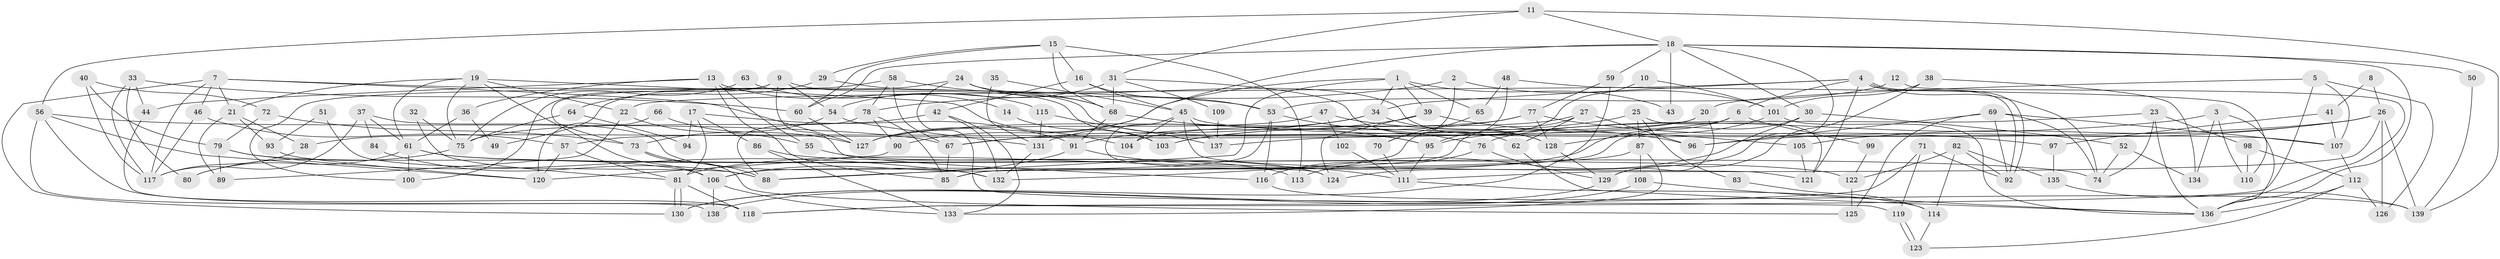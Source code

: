 // coarse degree distribution, {18: 0.01818181818181818, 3: 0.16363636363636364, 4: 0.07272727272727272, 7: 0.09090909090909091, 10: 0.05454545454545454, 6: 0.16363636363636364, 9: 0.07272727272727272, 2: 0.12727272727272726, 17: 0.01818181818181818, 5: 0.10909090909090909, 8: 0.05454545454545454, 20: 0.01818181818181818, 12: 0.01818181818181818, 11: 0.01818181818181818}
// Generated by graph-tools (version 1.1) at 2025/18/03/04/25 18:18:50]
// undirected, 139 vertices, 278 edges
graph export_dot {
graph [start="1"]
  node [color=gray90,style=filled];
  1;
  2;
  3;
  4;
  5;
  6;
  7;
  8;
  9;
  10;
  11;
  12;
  13;
  14;
  15;
  16;
  17;
  18;
  19;
  20;
  21;
  22;
  23;
  24;
  25;
  26;
  27;
  28;
  29;
  30;
  31;
  32;
  33;
  34;
  35;
  36;
  37;
  38;
  39;
  40;
  41;
  42;
  43;
  44;
  45;
  46;
  47;
  48;
  49;
  50;
  51;
  52;
  53;
  54;
  55;
  56;
  57;
  58;
  59;
  60;
  61;
  62;
  63;
  64;
  65;
  66;
  67;
  68;
  69;
  70;
  71;
  72;
  73;
  74;
  75;
  76;
  77;
  78;
  79;
  80;
  81;
  82;
  83;
  84;
  85;
  86;
  87;
  88;
  89;
  90;
  91;
  92;
  93;
  94;
  95;
  96;
  97;
  98;
  99;
  100;
  101;
  102;
  103;
  104;
  105;
  106;
  107;
  108;
  109;
  110;
  111;
  112;
  113;
  114;
  115;
  116;
  117;
  118;
  119;
  120;
  121;
  122;
  123;
  124;
  125;
  126;
  127;
  128;
  129;
  130;
  131;
  132;
  133;
  134;
  135;
  136;
  137;
  138;
  139;
  1 -- 88;
  1 -- 127;
  1 -- 34;
  1 -- 39;
  1 -- 43;
  1 -- 65;
  2 -- 78;
  2 -- 101;
  2 -- 70;
  3 -- 95;
  3 -- 136;
  3 -- 110;
  3 -- 134;
  4 -- 92;
  4 -- 92;
  4 -- 74;
  4 -- 6;
  4 -- 22;
  4 -- 34;
  4 -- 121;
  5 -- 107;
  5 -- 118;
  5 -- 20;
  5 -- 126;
  6 -- 81;
  6 -- 57;
  6 -- 99;
  7 -- 117;
  7 -- 21;
  7 -- 46;
  7 -- 53;
  7 -- 127;
  7 -- 130;
  8 -- 41;
  8 -- 26;
  9 -- 116;
  9 -- 100;
  9 -- 54;
  9 -- 73;
  9 -- 103;
  10 -- 101;
  10 -- 95;
  11 -- 18;
  11 -- 56;
  11 -- 31;
  11 -- 139;
  12 -- 53;
  12 -- 136;
  13 -- 44;
  13 -- 55;
  13 -- 14;
  13 -- 36;
  13 -- 85;
  14 -- 103;
  15 -- 60;
  15 -- 113;
  15 -- 16;
  15 -- 29;
  15 -- 68;
  16 -- 53;
  16 -- 42;
  16 -- 45;
  17 -- 81;
  17 -- 91;
  17 -- 86;
  17 -- 94;
  18 -- 136;
  18 -- 90;
  18 -- 30;
  18 -- 43;
  18 -- 50;
  18 -- 59;
  18 -- 60;
  18 -- 124;
  19 -- 106;
  19 -- 104;
  19 -- 21;
  19 -- 22;
  19 -- 61;
  19 -- 75;
  20 -- 129;
  20 -- 28;
  20 -- 67;
  21 -- 89;
  21 -- 28;
  21 -- 93;
  22 -- 55;
  22 -- 89;
  23 -- 74;
  23 -- 76;
  23 -- 98;
  23 -- 136;
  24 -- 119;
  24 -- 68;
  24 -- 49;
  24 -- 128;
  25 -- 121;
  25 -- 103;
  25 -- 83;
  25 -- 87;
  26 -- 126;
  26 -- 139;
  26 -- 96;
  26 -- 105;
  26 -- 111;
  26 -- 137;
  27 -- 85;
  27 -- 62;
  27 -- 96;
  27 -- 104;
  28 -- 117;
  29 -- 95;
  29 -- 64;
  30 -- 106;
  30 -- 52;
  30 -- 113;
  31 -- 68;
  31 -- 54;
  31 -- 62;
  31 -- 109;
  32 -- 81;
  32 -- 75;
  33 -- 117;
  33 -- 60;
  33 -- 44;
  33 -- 80;
  34 -- 67;
  34 -- 128;
  34 -- 131;
  35 -- 45;
  35 -- 131;
  36 -- 61;
  36 -- 49;
  37 -- 61;
  37 -- 132;
  37 -- 84;
  37 -- 117;
  38 -- 129;
  38 -- 134;
  38 -- 101;
  39 -- 124;
  39 -- 91;
  39 -- 105;
  40 -- 79;
  40 -- 117;
  40 -- 72;
  41 -- 97;
  41 -- 107;
  42 -- 132;
  42 -- 75;
  42 -- 133;
  44 -- 118;
  45 -- 121;
  45 -- 104;
  45 -- 107;
  45 -- 124;
  45 -- 137;
  46 -- 117;
  46 -- 57;
  47 -- 96;
  47 -- 127;
  47 -- 102;
  48 -- 65;
  48 -- 110;
  48 -- 132;
  50 -- 139;
  51 -- 88;
  51 -- 93;
  52 -- 74;
  52 -- 134;
  53 -- 85;
  53 -- 76;
  53 -- 116;
  54 -- 73;
  54 -- 131;
  55 -- 124;
  56 -- 138;
  56 -- 67;
  56 -- 118;
  56 -- 120;
  57 -- 81;
  57 -- 120;
  58 -- 67;
  58 -- 78;
  58 -- 68;
  58 -- 100;
  59 -- 130;
  59 -- 77;
  60 -- 127;
  61 -- 80;
  61 -- 74;
  61 -- 100;
  61 -- 122;
  62 -- 136;
  63 -- 115;
  63 -- 75;
  64 -- 75;
  64 -- 94;
  65 -- 70;
  66 -- 127;
  66 -- 120;
  67 -- 85;
  68 -- 91;
  68 -- 95;
  69 -- 92;
  69 -- 96;
  69 -- 74;
  69 -- 107;
  69 -- 125;
  70 -- 111;
  71 -- 118;
  71 -- 92;
  71 -- 119;
  72 -- 73;
  72 -- 79;
  73 -- 88;
  73 -- 125;
  75 -- 80;
  76 -- 129;
  76 -- 116;
  77 -- 128;
  77 -- 97;
  77 -- 103;
  77 -- 127;
  78 -- 88;
  78 -- 85;
  78 -- 90;
  79 -- 132;
  79 -- 89;
  79 -- 106;
  81 -- 130;
  81 -- 130;
  81 -- 118;
  82 -- 114;
  82 -- 122;
  82 -- 92;
  82 -- 135;
  83 -- 114;
  84 -- 88;
  86 -- 133;
  86 -- 113;
  87 -- 133;
  87 -- 88;
  87 -- 108;
  90 -- 120;
  91 -- 106;
  91 -- 111;
  93 -- 120;
  95 -- 111;
  97 -- 135;
  98 -- 112;
  98 -- 110;
  99 -- 122;
  101 -- 128;
  101 -- 136;
  102 -- 111;
  105 -- 121;
  106 -- 133;
  106 -- 138;
  107 -- 112;
  108 -- 136;
  108 -- 138;
  109 -- 137;
  111 -- 114;
  112 -- 136;
  112 -- 123;
  112 -- 126;
  114 -- 123;
  115 -- 137;
  115 -- 131;
  116 -- 139;
  119 -- 123;
  119 -- 123;
  122 -- 125;
  128 -- 129;
  129 -- 130;
  131 -- 132;
  135 -- 139;
}
